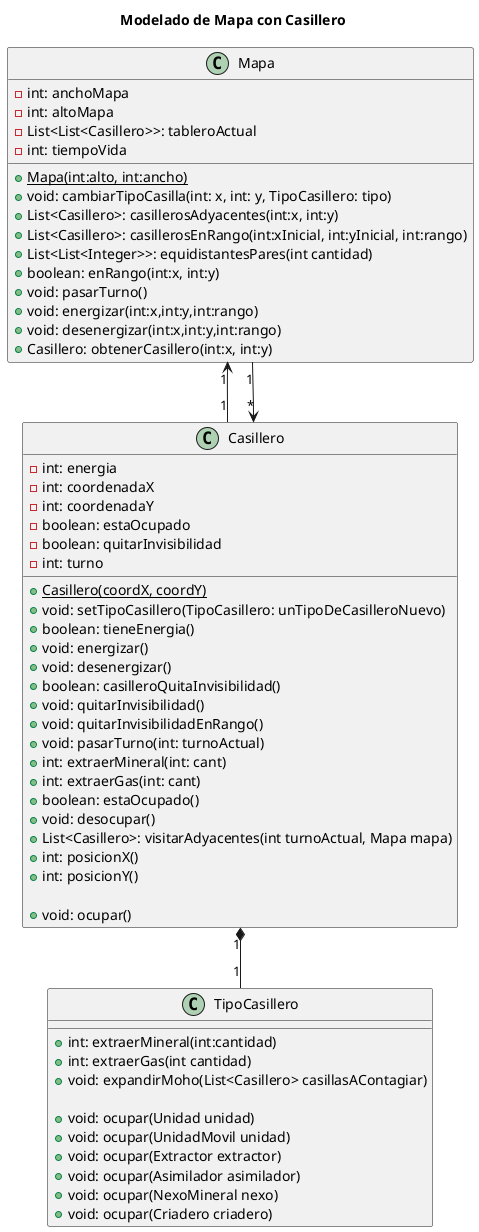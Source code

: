 @startuml
title Modelado de Mapa con Casillero

class Mapa {
    -int: anchoMapa
    -int: altoMapa
    -List<List<Casillero>>: tableroActual
    -int: tiempoVida

    +<u>Mapa(int:alto, int:ancho)
    +void: cambiarTipoCasilla(int: x, int: y, TipoCasillero: tipo)
    +List<Casillero>: casillerosAdyacentes(int:x, int:y)
    +List<Casillero>: casillerosEnRango(int:xInicial, int:yInicial, int:rango)
    +List<List<Integer>>: equidistantesPares(int cantidad)
    +boolean: enRango(int:x, int:y)
    +void: pasarTurno()
    +void: energizar(int:x,int:y,int:rango)
    +void: desenergizar(int:x,int:y,int:rango)
    +Casillero: obtenerCasillero(int:x, int:y)
}

Mapa "1" <-- "1" Casillero
Casillero "*" <-- "1" Mapa
Casillero "1" *-- "1" TipoCasillero

class Casillero {
 - int: energia
 - int: coordenadaX
 - int: coordenadaY
 - boolean: estaOcupado
 - boolean: quitarInvisibilidad
 - int: turno

 + <u>Casillero(coordX, coordY)
 + void: setTipoCasillero(TipoCasillero: unTipoDeCasilleroNuevo)
 + boolean: tieneEnergia()
 + void: energizar()
 + void: desenergizar()
 + boolean: casilleroQuitaInvisibilidad()
 + void: quitarInvisibilidad()
 + void: quitarInvisibilidadEnRango()
 + void: pasarTurno(int: turnoActual)
 + int: extraerMineral(int: cant)
 + int: extraerGas(int: cant)
 + boolean: estaOcupado()
 + void: desocupar()
 + List<Casillero>: visitarAdyacentes(int turnoActual, Mapa mapa)
 + int: posicionX()
 + int: posicionY()

 + void: ocupar()
}

class TipoCasillero{
 + int: extraerMineral(int:cantidad)
 + int: extraerGas(int cantidad)
 + void: expandirMoho(List<Casillero> casillasAContagiar)

 + void: ocupar(Unidad unidad)
 + void: ocupar(UnidadMovil unidad)
 + void: ocupar(Extractor extractor)
 + void: ocupar(Asimilador asimilador)
 + void: ocupar(NexoMineral nexo)
 + void: ocupar(Criadero criadero)
}

@enduml